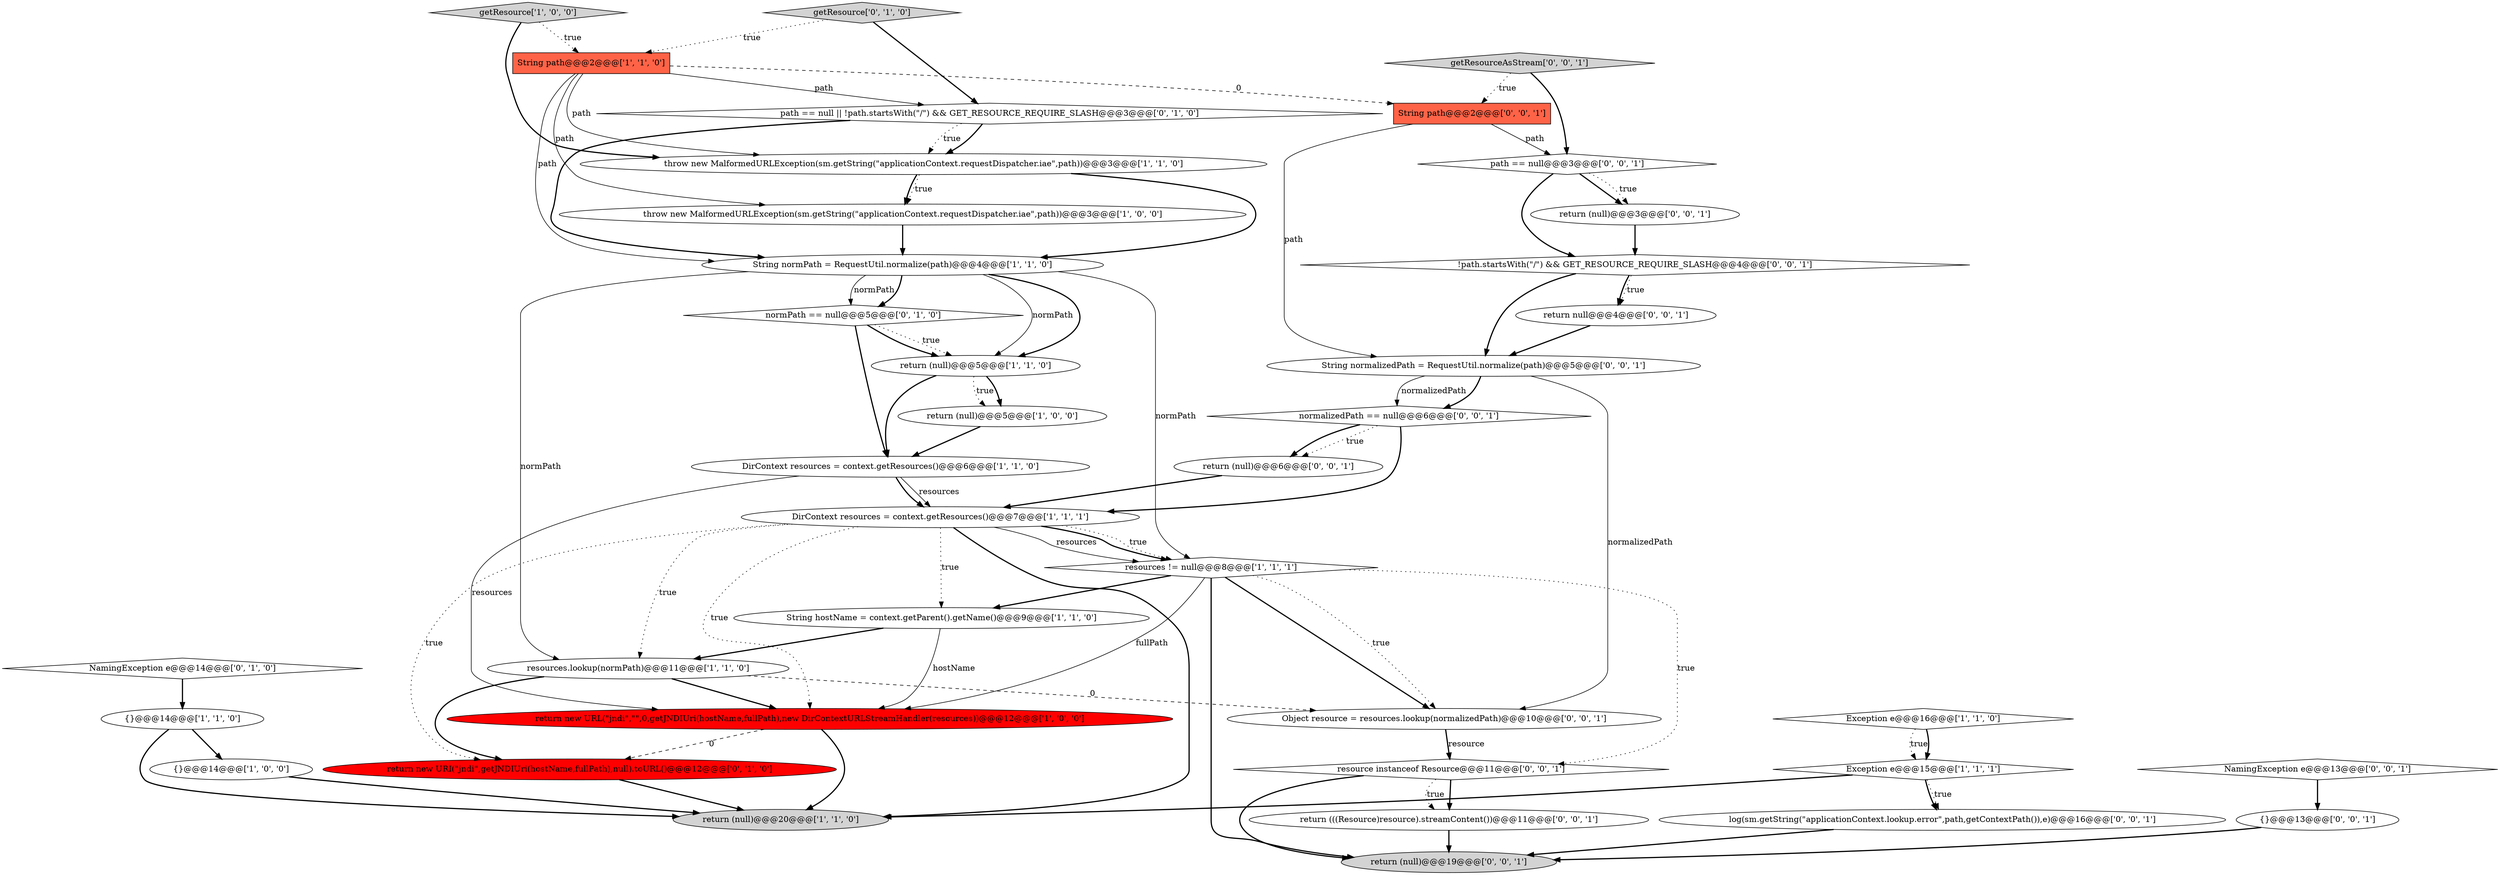 digraph {
24 [style = filled, label = "return (null)@@@19@@@['0', '0', '1']", fillcolor = lightgray, shape = ellipse image = "AAA0AAABBB3BBB"];
36 [style = filled, label = "normalizedPath == null@@@6@@@['0', '0', '1']", fillcolor = white, shape = diamond image = "AAA0AAABBB3BBB"];
1 [style = filled, label = "throw new MalformedURLException(sm.getString(\"applicationContext.requestDispatcher.iae\",path))@@@3@@@['1', '1', '0']", fillcolor = white, shape = ellipse image = "AAA0AAABBB1BBB"];
4 [style = filled, label = "{}@@@14@@@['1', '0', '0']", fillcolor = white, shape = ellipse image = "AAA0AAABBB1BBB"];
25 [style = filled, label = "getResourceAsStream['0', '0', '1']", fillcolor = lightgray, shape = diamond image = "AAA0AAABBB3BBB"];
0 [style = filled, label = "throw new MalformedURLException(sm.getString(\"applicationContext.requestDispatcher.iae\",path))@@@3@@@['1', '0', '0']", fillcolor = white, shape = ellipse image = "AAA0AAABBB1BBB"];
29 [style = filled, label = "Object resource = resources.lookup(normalizedPath)@@@10@@@['0', '0', '1']", fillcolor = white, shape = ellipse image = "AAA0AAABBB3BBB"];
15 [style = filled, label = "Exception e@@@16@@@['1', '1', '0']", fillcolor = white, shape = diamond image = "AAA0AAABBB1BBB"];
5 [style = filled, label = "return (null)@@@5@@@['1', '0', '0']", fillcolor = white, shape = ellipse image = "AAA0AAABBB1BBB"];
31 [style = filled, label = "log(sm.getString(\"applicationContext.lookup.error\",path,getContextPath()),e)@@@16@@@['0', '0', '1']", fillcolor = white, shape = ellipse image = "AAA0AAABBB3BBB"];
8 [style = filled, label = "return new URL(\"jndi\",\"\",0,getJNDIUri(hostName,fullPath),new DirContextURLStreamHandler(resources))@@@12@@@['1', '0', '0']", fillcolor = red, shape = ellipse image = "AAA1AAABBB1BBB"];
12 [style = filled, label = "String path@@@2@@@['1', '1', '0']", fillcolor = tomato, shape = box image = "AAA0AAABBB1BBB"];
26 [style = filled, label = "path == null@@@3@@@['0', '0', '1']", fillcolor = white, shape = diamond image = "AAA0AAABBB3BBB"];
6 [style = filled, label = "resources.lookup(normPath)@@@11@@@['1', '1', '0']", fillcolor = white, shape = ellipse image = "AAA0AAABBB1BBB"];
19 [style = filled, label = "normPath == null@@@5@@@['0', '1', '0']", fillcolor = white, shape = diamond image = "AAA0AAABBB2BBB"];
28 [style = filled, label = "resource instanceof Resource@@@11@@@['0', '0', '1']", fillcolor = white, shape = diamond image = "AAA0AAABBB3BBB"];
7 [style = filled, label = "{}@@@14@@@['1', '1', '0']", fillcolor = white, shape = ellipse image = "AAA0AAABBB1BBB"];
10 [style = filled, label = "String hostName = context.getParent().getName()@@@9@@@['1', '1', '0']", fillcolor = white, shape = ellipse image = "AAA0AAABBB1BBB"];
22 [style = filled, label = "return new URI(\"jndi\",getJNDIUri(hostName,fullPath),null).toURL()@@@12@@@['0', '1', '0']", fillcolor = red, shape = ellipse image = "AAA1AAABBB2BBB"];
21 [style = filled, label = "getResource['0', '1', '0']", fillcolor = lightgray, shape = diamond image = "AAA0AAABBB2BBB"];
38 [style = filled, label = "!path.startsWith(\"/\") && GET_RESOURCE_REQUIRE_SLASH@@@4@@@['0', '0', '1']", fillcolor = white, shape = diamond image = "AAA0AAABBB3BBB"];
18 [style = filled, label = "path == null || !path.startsWith(\"/\") && GET_RESOURCE_REQUIRE_SLASH@@@3@@@['0', '1', '0']", fillcolor = white, shape = diamond image = "AAA0AAABBB2BBB"];
20 [style = filled, label = "NamingException e@@@14@@@['0', '1', '0']", fillcolor = white, shape = diamond image = "AAA0AAABBB2BBB"];
11 [style = filled, label = "DirContext resources = context.getResources()@@@6@@@['1', '1', '0']", fillcolor = white, shape = ellipse image = "AAA0AAABBB1BBB"];
9 [style = filled, label = "Exception e@@@15@@@['1', '1', '1']", fillcolor = white, shape = diamond image = "AAA0AAABBB1BBB"];
16 [style = filled, label = "return (null)@@@20@@@['1', '1', '0']", fillcolor = lightgray, shape = ellipse image = "AAA0AAABBB1BBB"];
27 [style = filled, label = "return null@@@4@@@['0', '0', '1']", fillcolor = white, shape = ellipse image = "AAA0AAABBB3BBB"];
2 [style = filled, label = "resources != null@@@8@@@['1', '1', '1']", fillcolor = white, shape = diamond image = "AAA0AAABBB1BBB"];
14 [style = filled, label = "String normPath = RequestUtil.normalize(path)@@@4@@@['1', '1', '0']", fillcolor = white, shape = ellipse image = "AAA0AAABBB1BBB"];
35 [style = filled, label = "String path@@@2@@@['0', '0', '1']", fillcolor = tomato, shape = box image = "AAA0AAABBB3BBB"];
13 [style = filled, label = "getResource['1', '0', '0']", fillcolor = lightgray, shape = diamond image = "AAA0AAABBB1BBB"];
3 [style = filled, label = "DirContext resources = context.getResources()@@@7@@@['1', '1', '1']", fillcolor = white, shape = ellipse image = "AAA0AAABBB1BBB"];
23 [style = filled, label = "return (((Resource)resource).streamContent())@@@11@@@['0', '0', '1']", fillcolor = white, shape = ellipse image = "AAA0AAABBB3BBB"];
30 [style = filled, label = "{}@@@13@@@['0', '0', '1']", fillcolor = white, shape = ellipse image = "AAA0AAABBB3BBB"];
17 [style = filled, label = "return (null)@@@5@@@['1', '1', '0']", fillcolor = white, shape = ellipse image = "AAA0AAABBB1BBB"];
37 [style = filled, label = "NamingException e@@@13@@@['0', '0', '1']", fillcolor = white, shape = diamond image = "AAA0AAABBB3BBB"];
33 [style = filled, label = "return (null)@@@6@@@['0', '0', '1']", fillcolor = white, shape = ellipse image = "AAA0AAABBB3BBB"];
32 [style = filled, label = "String normalizedPath = RequestUtil.normalize(path)@@@5@@@['0', '0', '1']", fillcolor = white, shape = ellipse image = "AAA0AAABBB3BBB"];
34 [style = filled, label = "return (null)@@@3@@@['0', '0', '1']", fillcolor = white, shape = ellipse image = "AAA0AAABBB3BBB"];
21->12 [style = dotted, label="true"];
14->17 [style = solid, label="normPath"];
8->16 [style = bold, label=""];
27->32 [style = bold, label=""];
12->35 [style = dashed, label="0"];
6->22 [style = bold, label=""];
25->35 [style = dotted, label="true"];
26->34 [style = bold, label=""];
14->19 [style = solid, label="normPath"];
14->17 [style = bold, label=""];
19->11 [style = bold, label=""];
3->16 [style = bold, label=""];
3->6 [style = dotted, label="true"];
36->33 [style = bold, label=""];
9->16 [style = bold, label=""];
13->1 [style = bold, label=""];
21->18 [style = bold, label=""];
15->9 [style = dotted, label="true"];
0->14 [style = bold, label=""];
7->16 [style = bold, label=""];
3->2 [style = solid, label="resources"];
17->5 [style = dotted, label="true"];
14->6 [style = solid, label="normPath"];
1->0 [style = dotted, label="true"];
2->24 [style = bold, label=""];
11->3 [style = solid, label="resources"];
4->16 [style = bold, label=""];
17->5 [style = bold, label=""];
33->3 [style = bold, label=""];
2->29 [style = dotted, label="true"];
19->17 [style = dotted, label="true"];
29->28 [style = solid, label="resource"];
12->0 [style = solid, label="path"];
9->31 [style = dotted, label="true"];
1->0 [style = bold, label=""];
2->28 [style = dotted, label="true"];
38->32 [style = bold, label=""];
12->1 [style = solid, label="path"];
3->2 [style = bold, label=""];
18->1 [style = bold, label=""];
15->9 [style = bold, label=""];
25->26 [style = bold, label=""];
28->24 [style = bold, label=""];
28->23 [style = dotted, label="true"];
32->36 [style = bold, label=""];
5->11 [style = bold, label=""];
34->38 [style = bold, label=""];
20->7 [style = bold, label=""];
32->29 [style = solid, label="normalizedPath"];
30->24 [style = bold, label=""];
22->16 [style = bold, label=""];
38->27 [style = dotted, label="true"];
9->31 [style = bold, label=""];
37->30 [style = bold, label=""];
31->24 [style = bold, label=""];
18->1 [style = dotted, label="true"];
3->10 [style = dotted, label="true"];
38->27 [style = bold, label=""];
35->32 [style = solid, label="path"];
14->19 [style = bold, label=""];
19->17 [style = bold, label=""];
35->26 [style = solid, label="path"];
7->4 [style = bold, label=""];
2->10 [style = bold, label=""];
10->6 [style = bold, label=""];
10->8 [style = solid, label="hostName"];
8->22 [style = dashed, label="0"];
12->14 [style = solid, label="path"];
11->3 [style = bold, label=""];
28->23 [style = bold, label=""];
36->33 [style = dotted, label="true"];
12->18 [style = solid, label="path"];
13->12 [style = dotted, label="true"];
26->34 [style = dotted, label="true"];
14->2 [style = solid, label="normPath"];
29->28 [style = bold, label=""];
26->38 [style = bold, label=""];
23->24 [style = bold, label=""];
6->29 [style = dashed, label="0"];
11->8 [style = solid, label="resources"];
2->8 [style = solid, label="fullPath"];
6->8 [style = bold, label=""];
3->22 [style = dotted, label="true"];
1->14 [style = bold, label=""];
32->36 [style = solid, label="normalizedPath"];
3->8 [style = dotted, label="true"];
2->29 [style = bold, label=""];
18->14 [style = bold, label=""];
3->2 [style = dotted, label="true"];
17->11 [style = bold, label=""];
36->3 [style = bold, label=""];
}

